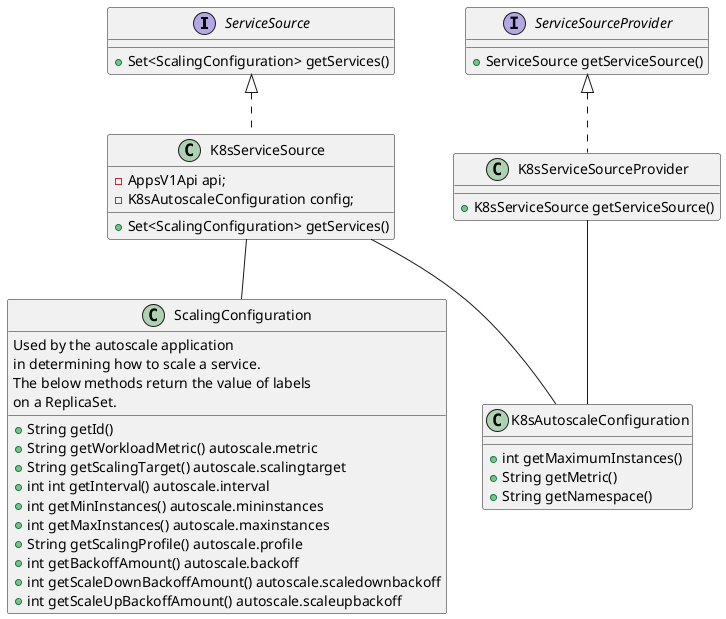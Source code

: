 @startuml

interface ServiceSource {
    + Set<ScalingConfiguration> getServices()
}

interface ServiceSourceProvider {
     + ServiceSource getServiceSource()
}

class K8sServiceSourceProvider {
    + K8sServiceSource getServiceSource()
}
class K8sServiceSource {
    - AppsV1Api api;
    - K8sAutoscaleConfiguration config;
    +  Set<ScalingConfiguration> getServices()
}

class ScalingConfiguration {
    Used by the autoscale application
    in determining how to scale a service.
    The below methods return the value of labels
    on a ReplicaSet.
    + String getId()
    + String getWorkloadMetric() autoscale.metric
    + String getScalingTarget() autoscale.scalingtarget
    + int int getInterval() autoscale.interval
    + int getMinInstances() autoscale.mininstances
    + int getMaxInstances() autoscale.maxinstances  
    + String getScalingProfile() autoscale.profile
    + int getBackoffAmount() autoscale.backoff
    + int getScaleDownBackoffAmount() autoscale.scaledownbackoff
    + int getScaleUpBackoffAmount() autoscale.scaleupbackoff
}

class K8sAutoscaleConfiguration {
 + int getMaximumInstances()
  + String getMetric()
 + String getNamespace()
}

K8sServiceSource -- ScalingConfiguration
K8sServiceSource -- K8sAutoscaleConfiguration
K8sServiceSourceProvider -- K8sAutoscaleConfiguration
ServiceSource <|.. K8sServiceSource
ServiceSourceProvider <|.. K8sServiceSourceProvider

@enduml
